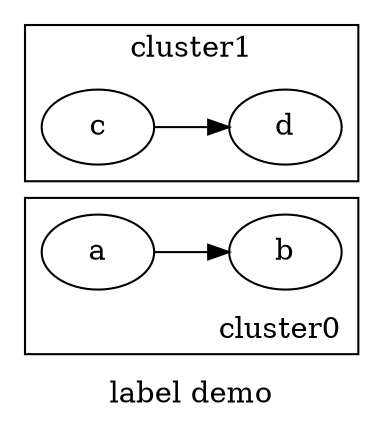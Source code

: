 digraph G {
  rankdir="LR";
  label = "label demo";
  subgraph cluster0 {
    a;
    b;
    a->b;
    label = "cluster0";
    labelloc="bottom";
    labeljust="right";
  }
  subgraph cluster1 {
    c;
    d;
    c->d;
    label = "cluster1";
  }
}

